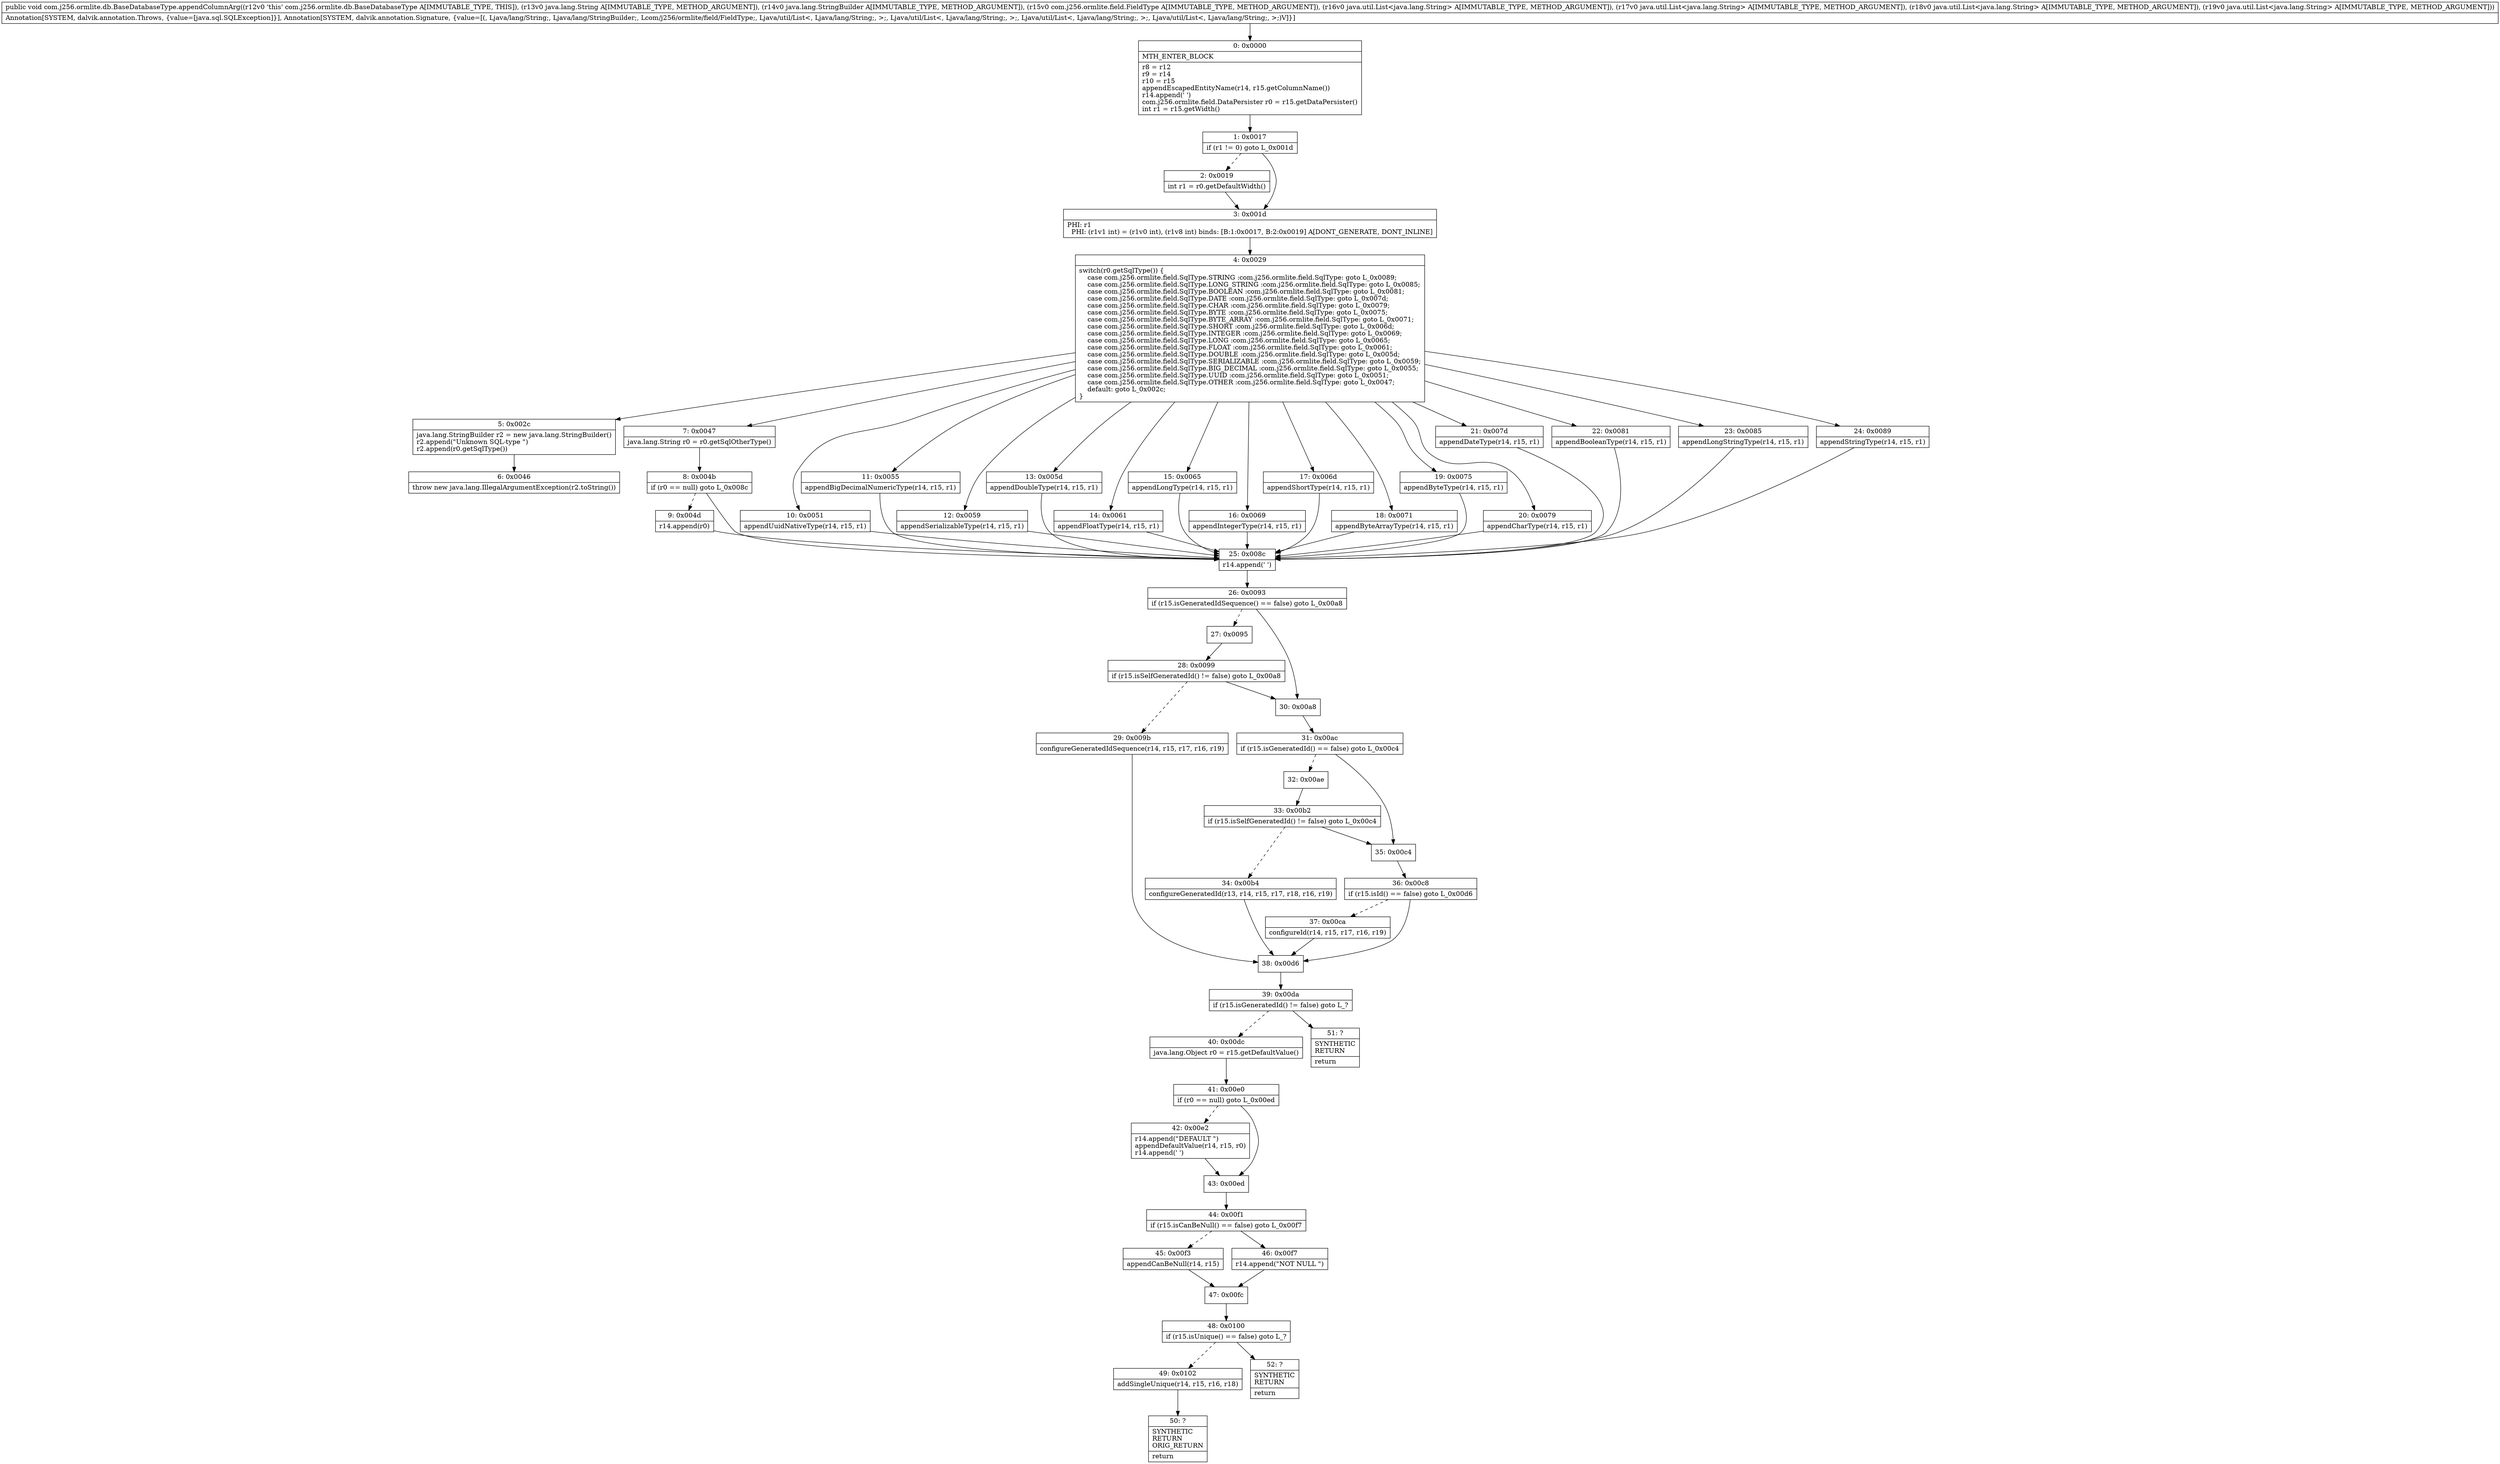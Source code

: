 digraph "CFG forcom.j256.ormlite.db.BaseDatabaseType.appendColumnArg(Ljava\/lang\/String;Ljava\/lang\/StringBuilder;Lcom\/j256\/ormlite\/field\/FieldType;Ljava\/util\/List;Ljava\/util\/List;Ljava\/util\/List;Ljava\/util\/List;)V" {
Node_0 [shape=record,label="{0\:\ 0x0000|MTH_ENTER_BLOCK\l|r8 = r12\lr9 = r14\lr10 = r15\lappendEscapedEntityName(r14, r15.getColumnName())\lr14.append(' ')\lcom.j256.ormlite.field.DataPersister r0 = r15.getDataPersister()\lint r1 = r15.getWidth()\l}"];
Node_1 [shape=record,label="{1\:\ 0x0017|if (r1 != 0) goto L_0x001d\l}"];
Node_2 [shape=record,label="{2\:\ 0x0019|int r1 = r0.getDefaultWidth()\l}"];
Node_3 [shape=record,label="{3\:\ 0x001d|PHI: r1 \l  PHI: (r1v1 int) = (r1v0 int), (r1v8 int) binds: [B:1:0x0017, B:2:0x0019] A[DONT_GENERATE, DONT_INLINE]\l}"];
Node_4 [shape=record,label="{4\:\ 0x0029|switch(r0.getSqlType()) \{\l    case com.j256.ormlite.field.SqlType.STRING :com.j256.ormlite.field.SqlType: goto L_0x0089;\l    case com.j256.ormlite.field.SqlType.LONG_STRING :com.j256.ormlite.field.SqlType: goto L_0x0085;\l    case com.j256.ormlite.field.SqlType.BOOLEAN :com.j256.ormlite.field.SqlType: goto L_0x0081;\l    case com.j256.ormlite.field.SqlType.DATE :com.j256.ormlite.field.SqlType: goto L_0x007d;\l    case com.j256.ormlite.field.SqlType.CHAR :com.j256.ormlite.field.SqlType: goto L_0x0079;\l    case com.j256.ormlite.field.SqlType.BYTE :com.j256.ormlite.field.SqlType: goto L_0x0075;\l    case com.j256.ormlite.field.SqlType.BYTE_ARRAY :com.j256.ormlite.field.SqlType: goto L_0x0071;\l    case com.j256.ormlite.field.SqlType.SHORT :com.j256.ormlite.field.SqlType: goto L_0x006d;\l    case com.j256.ormlite.field.SqlType.INTEGER :com.j256.ormlite.field.SqlType: goto L_0x0069;\l    case com.j256.ormlite.field.SqlType.LONG :com.j256.ormlite.field.SqlType: goto L_0x0065;\l    case com.j256.ormlite.field.SqlType.FLOAT :com.j256.ormlite.field.SqlType: goto L_0x0061;\l    case com.j256.ormlite.field.SqlType.DOUBLE :com.j256.ormlite.field.SqlType: goto L_0x005d;\l    case com.j256.ormlite.field.SqlType.SERIALIZABLE :com.j256.ormlite.field.SqlType: goto L_0x0059;\l    case com.j256.ormlite.field.SqlType.BIG_DECIMAL :com.j256.ormlite.field.SqlType: goto L_0x0055;\l    case com.j256.ormlite.field.SqlType.UUID :com.j256.ormlite.field.SqlType: goto L_0x0051;\l    case com.j256.ormlite.field.SqlType.OTHER :com.j256.ormlite.field.SqlType: goto L_0x0047;\l    default: goto L_0x002c;\l\}\l}"];
Node_5 [shape=record,label="{5\:\ 0x002c|java.lang.StringBuilder r2 = new java.lang.StringBuilder()\lr2.append(\"Unknown SQL\-type \")\lr2.append(r0.getSqlType())\l}"];
Node_6 [shape=record,label="{6\:\ 0x0046|throw new java.lang.IllegalArgumentException(r2.toString())\l}"];
Node_7 [shape=record,label="{7\:\ 0x0047|java.lang.String r0 = r0.getSqlOtherType()\l}"];
Node_8 [shape=record,label="{8\:\ 0x004b|if (r0 == null) goto L_0x008c\l}"];
Node_9 [shape=record,label="{9\:\ 0x004d|r14.append(r0)\l}"];
Node_10 [shape=record,label="{10\:\ 0x0051|appendUuidNativeType(r14, r15, r1)\l}"];
Node_11 [shape=record,label="{11\:\ 0x0055|appendBigDecimalNumericType(r14, r15, r1)\l}"];
Node_12 [shape=record,label="{12\:\ 0x0059|appendSerializableType(r14, r15, r1)\l}"];
Node_13 [shape=record,label="{13\:\ 0x005d|appendDoubleType(r14, r15, r1)\l}"];
Node_14 [shape=record,label="{14\:\ 0x0061|appendFloatType(r14, r15, r1)\l}"];
Node_15 [shape=record,label="{15\:\ 0x0065|appendLongType(r14, r15, r1)\l}"];
Node_16 [shape=record,label="{16\:\ 0x0069|appendIntegerType(r14, r15, r1)\l}"];
Node_17 [shape=record,label="{17\:\ 0x006d|appendShortType(r14, r15, r1)\l}"];
Node_18 [shape=record,label="{18\:\ 0x0071|appendByteArrayType(r14, r15, r1)\l}"];
Node_19 [shape=record,label="{19\:\ 0x0075|appendByteType(r14, r15, r1)\l}"];
Node_20 [shape=record,label="{20\:\ 0x0079|appendCharType(r14, r15, r1)\l}"];
Node_21 [shape=record,label="{21\:\ 0x007d|appendDateType(r14, r15, r1)\l}"];
Node_22 [shape=record,label="{22\:\ 0x0081|appendBooleanType(r14, r15, r1)\l}"];
Node_23 [shape=record,label="{23\:\ 0x0085|appendLongStringType(r14, r15, r1)\l}"];
Node_24 [shape=record,label="{24\:\ 0x0089|appendStringType(r14, r15, r1)\l}"];
Node_25 [shape=record,label="{25\:\ 0x008c|r14.append(' ')\l}"];
Node_26 [shape=record,label="{26\:\ 0x0093|if (r15.isGeneratedIdSequence() == false) goto L_0x00a8\l}"];
Node_27 [shape=record,label="{27\:\ 0x0095}"];
Node_28 [shape=record,label="{28\:\ 0x0099|if (r15.isSelfGeneratedId() != false) goto L_0x00a8\l}"];
Node_29 [shape=record,label="{29\:\ 0x009b|configureGeneratedIdSequence(r14, r15, r17, r16, r19)\l}"];
Node_30 [shape=record,label="{30\:\ 0x00a8}"];
Node_31 [shape=record,label="{31\:\ 0x00ac|if (r15.isGeneratedId() == false) goto L_0x00c4\l}"];
Node_32 [shape=record,label="{32\:\ 0x00ae}"];
Node_33 [shape=record,label="{33\:\ 0x00b2|if (r15.isSelfGeneratedId() != false) goto L_0x00c4\l}"];
Node_34 [shape=record,label="{34\:\ 0x00b4|configureGeneratedId(r13, r14, r15, r17, r18, r16, r19)\l}"];
Node_35 [shape=record,label="{35\:\ 0x00c4}"];
Node_36 [shape=record,label="{36\:\ 0x00c8|if (r15.isId() == false) goto L_0x00d6\l}"];
Node_37 [shape=record,label="{37\:\ 0x00ca|configureId(r14, r15, r17, r16, r19)\l}"];
Node_38 [shape=record,label="{38\:\ 0x00d6}"];
Node_39 [shape=record,label="{39\:\ 0x00da|if (r15.isGeneratedId() != false) goto L_?\l}"];
Node_40 [shape=record,label="{40\:\ 0x00dc|java.lang.Object r0 = r15.getDefaultValue()\l}"];
Node_41 [shape=record,label="{41\:\ 0x00e0|if (r0 == null) goto L_0x00ed\l}"];
Node_42 [shape=record,label="{42\:\ 0x00e2|r14.append(\"DEFAULT \")\lappendDefaultValue(r14, r15, r0)\lr14.append(' ')\l}"];
Node_43 [shape=record,label="{43\:\ 0x00ed}"];
Node_44 [shape=record,label="{44\:\ 0x00f1|if (r15.isCanBeNull() == false) goto L_0x00f7\l}"];
Node_45 [shape=record,label="{45\:\ 0x00f3|appendCanBeNull(r14, r15)\l}"];
Node_46 [shape=record,label="{46\:\ 0x00f7|r14.append(\"NOT NULL \")\l}"];
Node_47 [shape=record,label="{47\:\ 0x00fc}"];
Node_48 [shape=record,label="{48\:\ 0x0100|if (r15.isUnique() == false) goto L_?\l}"];
Node_49 [shape=record,label="{49\:\ 0x0102|addSingleUnique(r14, r15, r16, r18)\l}"];
Node_50 [shape=record,label="{50\:\ ?|SYNTHETIC\lRETURN\lORIG_RETURN\l|return\l}"];
Node_51 [shape=record,label="{51\:\ ?|SYNTHETIC\lRETURN\l|return\l}"];
Node_52 [shape=record,label="{52\:\ ?|SYNTHETIC\lRETURN\l|return\l}"];
MethodNode[shape=record,label="{public void com.j256.ormlite.db.BaseDatabaseType.appendColumnArg((r12v0 'this' com.j256.ormlite.db.BaseDatabaseType A[IMMUTABLE_TYPE, THIS]), (r13v0 java.lang.String A[IMMUTABLE_TYPE, METHOD_ARGUMENT]), (r14v0 java.lang.StringBuilder A[IMMUTABLE_TYPE, METHOD_ARGUMENT]), (r15v0 com.j256.ormlite.field.FieldType A[IMMUTABLE_TYPE, METHOD_ARGUMENT]), (r16v0 java.util.List\<java.lang.String\> A[IMMUTABLE_TYPE, METHOD_ARGUMENT]), (r17v0 java.util.List\<java.lang.String\> A[IMMUTABLE_TYPE, METHOD_ARGUMENT]), (r18v0 java.util.List\<java.lang.String\> A[IMMUTABLE_TYPE, METHOD_ARGUMENT]), (r19v0 java.util.List\<java.lang.String\> A[IMMUTABLE_TYPE, METHOD_ARGUMENT]))  | Annotation[SYSTEM, dalvik.annotation.Throws, \{value=[java.sql.SQLException]\}], Annotation[SYSTEM, dalvik.annotation.Signature, \{value=[(, Ljava\/lang\/String;, Ljava\/lang\/StringBuilder;, Lcom\/j256\/ormlite\/field\/FieldType;, Ljava\/util\/List\<, Ljava\/lang\/String;, \>;, Ljava\/util\/List\<, Ljava\/lang\/String;, \>;, Ljava\/util\/List\<, Ljava\/lang\/String;, \>;, Ljava\/util\/List\<, Ljava\/lang\/String;, \>;)V]\}]\l}"];
MethodNode -> Node_0;
Node_0 -> Node_1;
Node_1 -> Node_2[style=dashed];
Node_1 -> Node_3;
Node_2 -> Node_3;
Node_3 -> Node_4;
Node_4 -> Node_5;
Node_4 -> Node_7;
Node_4 -> Node_10;
Node_4 -> Node_11;
Node_4 -> Node_12;
Node_4 -> Node_13;
Node_4 -> Node_14;
Node_4 -> Node_15;
Node_4 -> Node_16;
Node_4 -> Node_17;
Node_4 -> Node_18;
Node_4 -> Node_19;
Node_4 -> Node_20;
Node_4 -> Node_21;
Node_4 -> Node_22;
Node_4 -> Node_23;
Node_4 -> Node_24;
Node_5 -> Node_6;
Node_7 -> Node_8;
Node_8 -> Node_9[style=dashed];
Node_8 -> Node_25;
Node_9 -> Node_25;
Node_10 -> Node_25;
Node_11 -> Node_25;
Node_12 -> Node_25;
Node_13 -> Node_25;
Node_14 -> Node_25;
Node_15 -> Node_25;
Node_16 -> Node_25;
Node_17 -> Node_25;
Node_18 -> Node_25;
Node_19 -> Node_25;
Node_20 -> Node_25;
Node_21 -> Node_25;
Node_22 -> Node_25;
Node_23 -> Node_25;
Node_24 -> Node_25;
Node_25 -> Node_26;
Node_26 -> Node_27[style=dashed];
Node_26 -> Node_30;
Node_27 -> Node_28;
Node_28 -> Node_29[style=dashed];
Node_28 -> Node_30;
Node_29 -> Node_38;
Node_30 -> Node_31;
Node_31 -> Node_32[style=dashed];
Node_31 -> Node_35;
Node_32 -> Node_33;
Node_33 -> Node_34[style=dashed];
Node_33 -> Node_35;
Node_34 -> Node_38;
Node_35 -> Node_36;
Node_36 -> Node_37[style=dashed];
Node_36 -> Node_38;
Node_37 -> Node_38;
Node_38 -> Node_39;
Node_39 -> Node_40[style=dashed];
Node_39 -> Node_51;
Node_40 -> Node_41;
Node_41 -> Node_42[style=dashed];
Node_41 -> Node_43;
Node_42 -> Node_43;
Node_43 -> Node_44;
Node_44 -> Node_45[style=dashed];
Node_44 -> Node_46;
Node_45 -> Node_47;
Node_46 -> Node_47;
Node_47 -> Node_48;
Node_48 -> Node_49[style=dashed];
Node_48 -> Node_52;
Node_49 -> Node_50;
}

